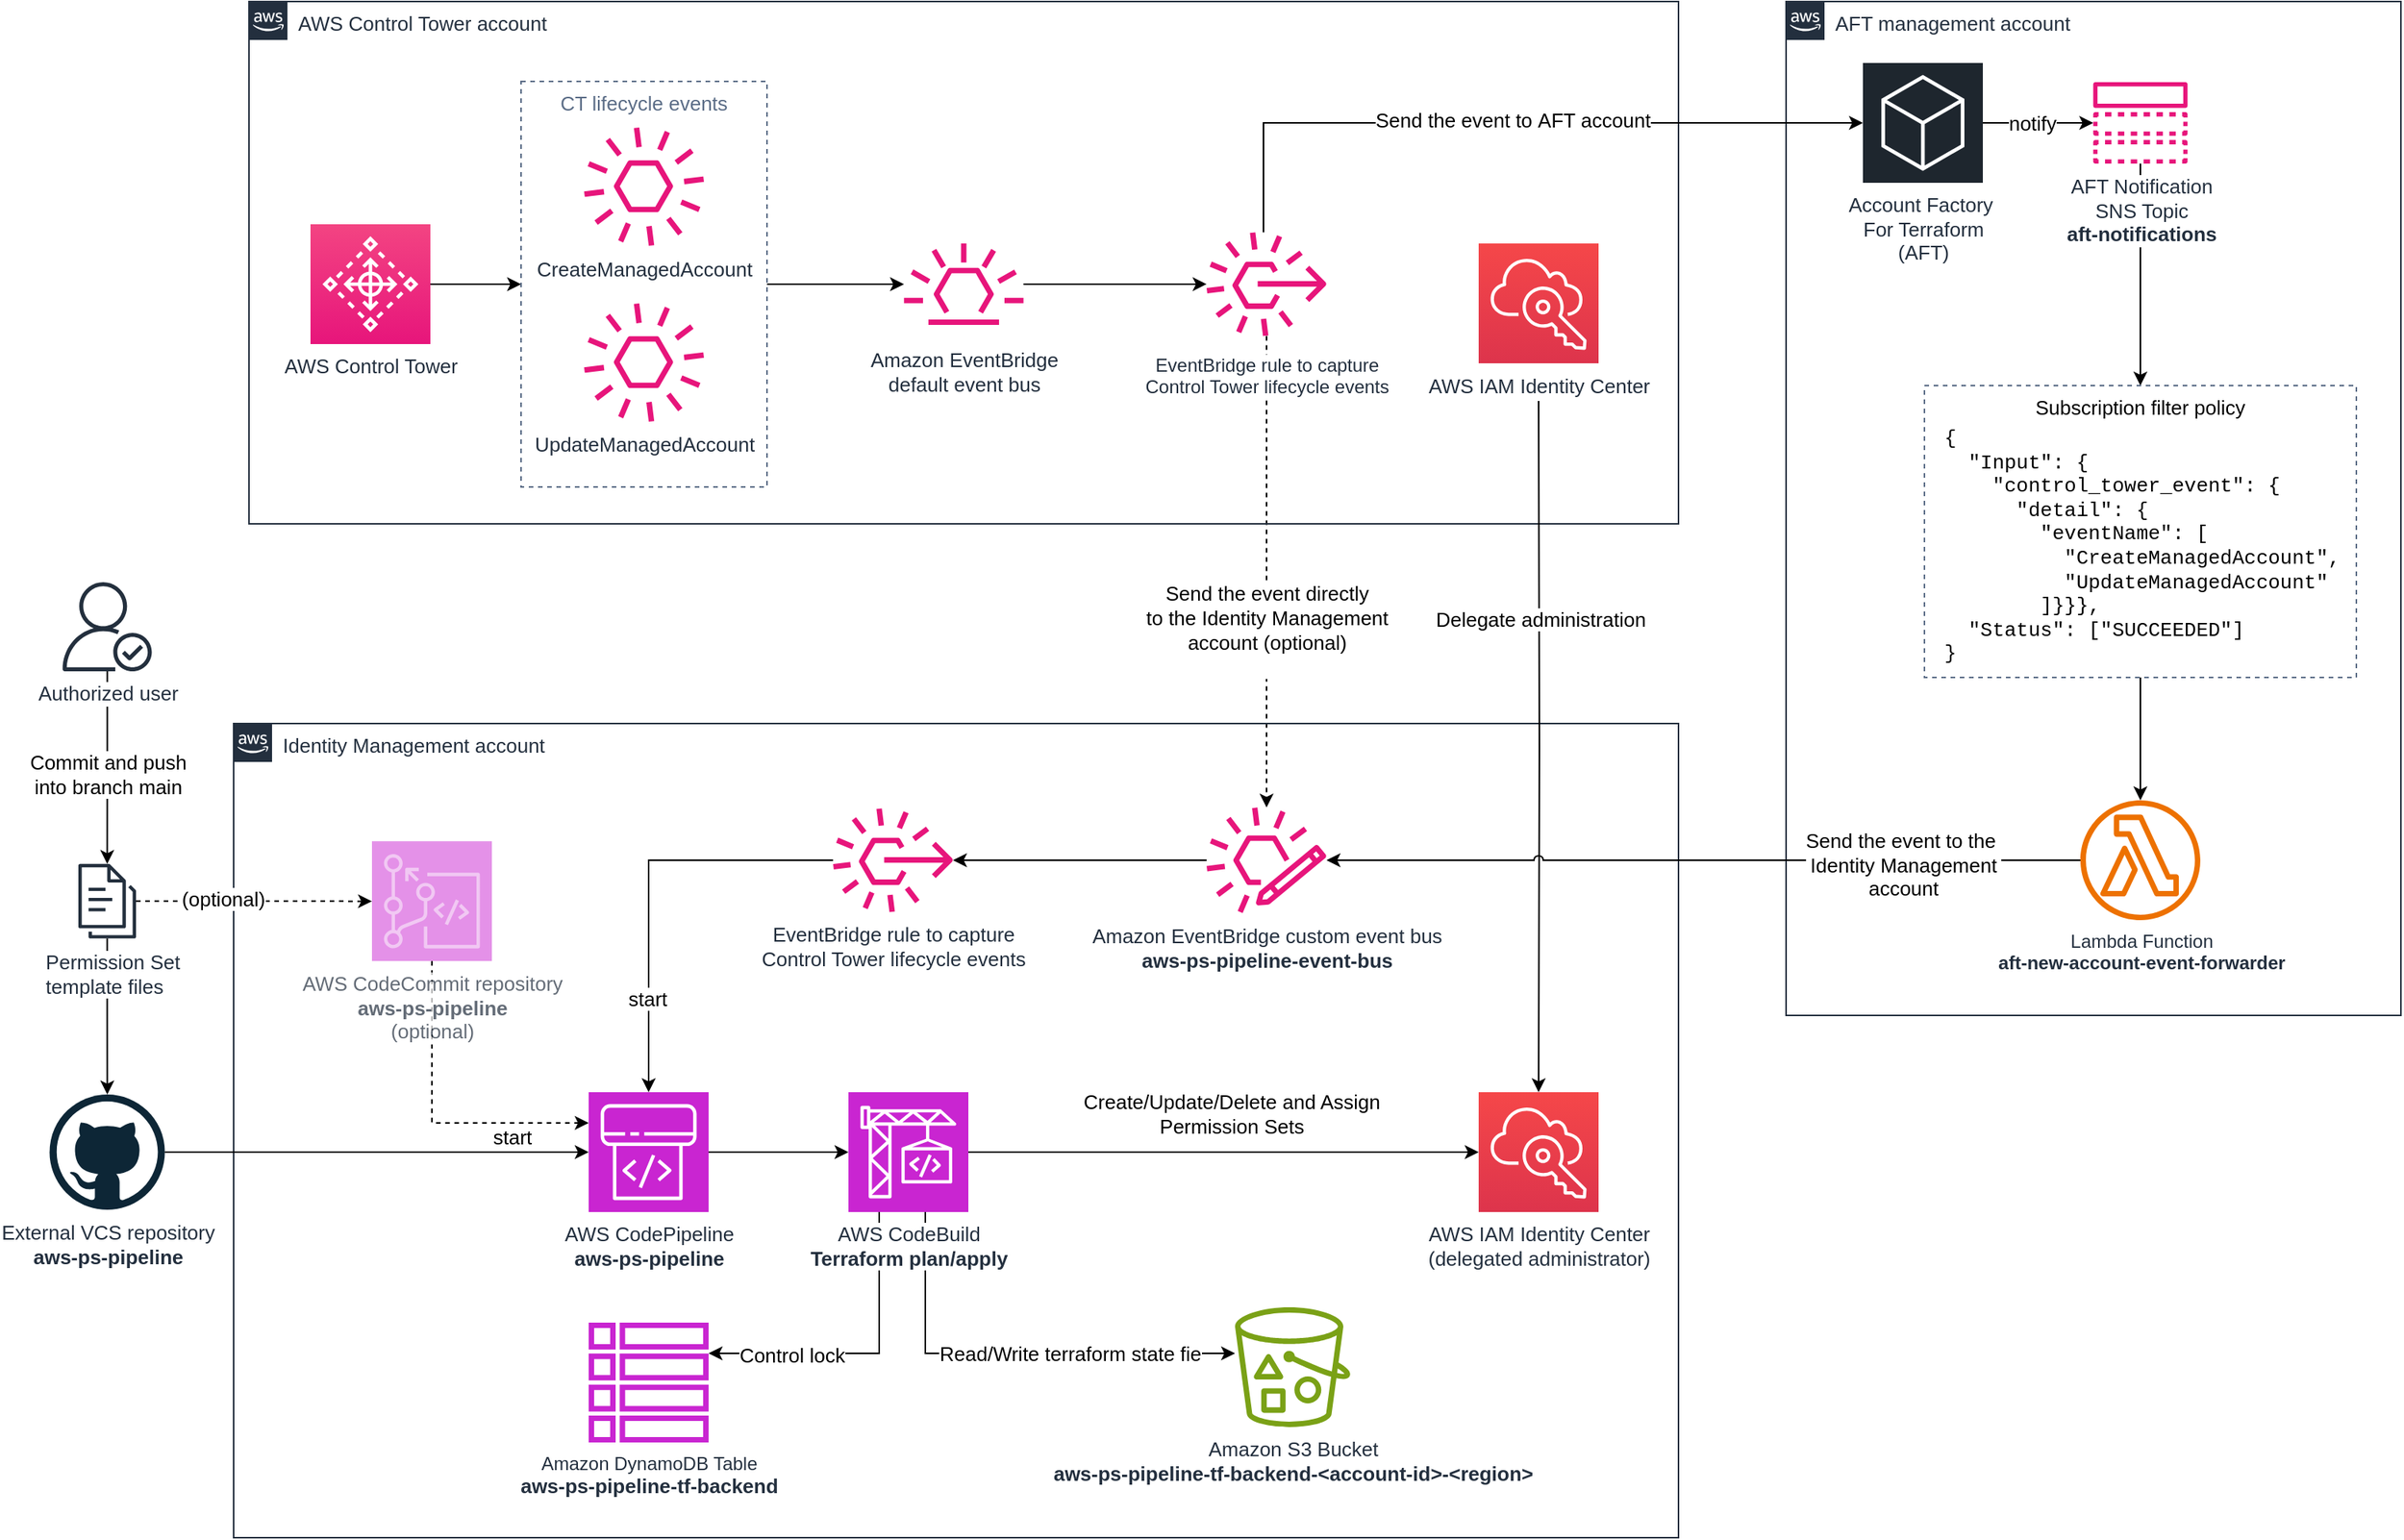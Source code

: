 <mxfile version="24.2.5" type="device">
  <diagram id="LlY3X-8SaOBALtwKq8lR" name="Page-1">
    <mxGraphModel dx="2874" dy="2414" grid="0" gridSize="10" guides="1" tooltips="1" connect="1" arrows="1" fold="1" page="0" pageScale="1" pageWidth="1169" pageHeight="827" math="0" shadow="0">
      <root>
        <mxCell id="0" />
        <mxCell id="1" parent="0" />
        <mxCell id="-WXCtavmyhk7zNRrf2_1-22" style="edgeStyle=orthogonalEdgeStyle;rounded=0;orthogonalLoop=1;jettySize=auto;html=1;fontSize=13;dashed=1;" parent="1" target="L0JxmkHIDsh3lyRwWzvE-31" edge="1" source="L0JxmkHIDsh3lyRwWzvE-25">
          <mxGeometry relative="1" as="geometry">
            <mxPoint x="428" y="-930" as="sourcePoint" />
          </mxGeometry>
        </mxCell>
        <mxCell id="-WXCtavmyhk7zNRrf2_1-29" value="Send the event directly&lt;br&gt;to the Identity Management&lt;div&gt;account (optional)&lt;div&gt;&lt;div&gt;&lt;br&gt;&lt;/div&gt;&lt;/div&gt;&lt;/div&gt;" style="edgeLabel;html=1;align=center;verticalAlign=middle;resizable=0;points=[];fontSize=13;" parent="-WXCtavmyhk7zNRrf2_1-22" vertex="1" connectable="0">
          <mxGeometry x="-0.011" y="2" relative="1" as="geometry">
            <mxPoint x="-2" y="39" as="offset" />
          </mxGeometry>
        </mxCell>
        <mxCell id="-WXCtavmyhk7zNRrf2_1-4" value="Identity Management account" style="points=[[0,0],[0.25,0],[0.5,0],[0.75,0],[1,0],[1,0.25],[1,0.5],[1,0.75],[1,1],[0.75,1],[0.5,1],[0.25,1],[0,1],[0,0.75],[0,0.5],[0,0.25]];outlineConnect=0;gradientColor=none;html=1;whiteSpace=wrap;fontSize=13;fontStyle=0;container=1;pointerEvents=0;collapsible=0;recursiveResize=0;shape=mxgraph.aws4.group;grIcon=mxgraph.aws4.group_aws_cloud_alt;strokeColor=#232F3E;fillColor=none;verticalAlign=top;align=left;spacingLeft=30;fontColor=#232F3E;dashed=0;" parent="1" vertex="1">
          <mxGeometry x="-260" y="-730" width="940" height="530" as="geometry" />
        </mxCell>
        <mxCell id="L0JxmkHIDsh3lyRwWzvE-31" value="&lt;span style=&quot;font-size: 13px;&quot;&gt;Amazon EventBridge custom event bus&lt;/span&gt;&lt;br style=&quot;font-size: 13px;&quot;&gt;&lt;b style=&quot;font-size: 13px;&quot;&gt;aws-ps-pipeline-event-bus&lt;/b&gt;" style="sketch=0;outlineConnect=0;fontColor=#232F3E;gradientColor=none;fillColor=#E7157B;strokeColor=none;dashed=0;verticalLabelPosition=bottom;verticalAlign=top;align=center;html=1;fontSize=13;fontStyle=0;aspect=fixed;pointerEvents=1;shape=mxgraph.aws4.eventbridge_custom_event_bus_resource;" parent="-WXCtavmyhk7zNRrf2_1-4" vertex="1">
          <mxGeometry x="633" y="54.5" width="78" height="69" as="geometry" />
        </mxCell>
        <mxCell id="L0JxmkHIDsh3lyRwWzvE-2" value="&lt;span style=&quot;border-color: var(--border-color); font-size: 13px;&quot;&gt;AWS IAM Identity Center&lt;/span&gt;&lt;div style=&quot;font-size: 13px;&quot;&gt;&lt;span style=&quot;border-color: var(--border-color); font-size: 13px;&quot;&gt;(delegated administrator)&lt;/span&gt;&lt;/div&gt;" style="outlineConnect=0;fontColor=#232F3E;gradientColor=#F54749;gradientDirection=north;fillColor=#DD344C;strokeColor=#ffffff;dashed=0;verticalLabelPosition=bottom;verticalAlign=top;align=center;html=1;fontSize=13;fontStyle=0;aspect=fixed;shape=mxgraph.aws4.resourceIcon;resIcon=mxgraph.aws4.single_sign_on;sketch=0;points=[[0,0,0],[0.25,0,0],[0.5,0,0],[0.75,0,0],[1,0,0],[0,1,0],[0.25,1,0],[0.5,1,0],[0.75,1,0],[1,1,0],[0,0.25,0],[0,0.5,0],[0,0.75,0],[1,0.25,0],[1,0.5,0],[1,0.75,0]];" parent="-WXCtavmyhk7zNRrf2_1-4" vertex="1">
          <mxGeometry x="810" y="240" width="78" height="78" as="geometry" />
        </mxCell>
        <mxCell id="-WXCtavmyhk7zNRrf2_1-13" style="edgeStyle=orthogonalEdgeStyle;rounded=0;orthogonalLoop=1;jettySize=auto;html=1;entryX=0;entryY=0.5;entryDx=0;entryDy=0;entryPerimeter=0;fontSize=13;" parent="-WXCtavmyhk7zNRrf2_1-4" source="L0JxmkHIDsh3lyRwWzvE-18" target="L0JxmkHIDsh3lyRwWzvE-2" edge="1">
          <mxGeometry relative="1" as="geometry">
            <mxPoint x="520" y="295" as="sourcePoint" />
          </mxGeometry>
        </mxCell>
        <mxCell id="-WXCtavmyhk7zNRrf2_1-14" value="Create/Update/Delete and Assign&lt;div style=&quot;font-size: 13px;&quot;&gt;Permission Sets&lt;/div&gt;" style="edgeLabel;html=1;align=center;verticalAlign=middle;resizable=0;points=[];fontSize=13;" parent="-WXCtavmyhk7zNRrf2_1-13" vertex="1" connectable="0">
          <mxGeometry x="0.091" y="-1" relative="1" as="geometry">
            <mxPoint x="-10" y="-26" as="offset" />
          </mxGeometry>
        </mxCell>
        <mxCell id="L0JxmkHIDsh3lyRwWzvE-30" value="&lt;span style=&quot;font-size: 13px;&quot;&gt;AWS CodePipeline&lt;br style=&quot;font-size: 13px;&quot;&gt;&lt;/span&gt;&lt;b style=&quot;font-size: 13px;&quot;&gt;aws-ps-pipeline&lt;/b&gt;&lt;span style=&quot;font-size: 13px;&quot;&gt;&lt;br style=&quot;font-size: 13px;&quot;&gt;&lt;/span&gt;" style="sketch=0;outlineConnect=0;fontColor=#232F3E;gradientColor=none;gradientDirection=north;fillColor=#C925D1;strokeColor=#ffffff;dashed=0;verticalLabelPosition=bottom;verticalAlign=top;align=center;html=1;fontSize=13;fontStyle=0;aspect=fixed;shape=mxgraph.aws4.resourceIcon;resIcon=mxgraph.aws4.codepipeline;points=[[0,0,0],[0.25,0,0],[0.5,0,0],[0.75,0,0],[1,0,0],[0,1,0],[0.25,1,0],[0.5,1,0],[0.75,1,0],[1,1,0],[0,0.25,0],[0,0.5,0],[0,0.75,0],[1,0.25,0],[1,0.5,0],[1,0.75,0]];" parent="-WXCtavmyhk7zNRrf2_1-4" vertex="1">
          <mxGeometry x="231" y="240" width="78" height="78" as="geometry" />
        </mxCell>
        <mxCell id="-WXCtavmyhk7zNRrf2_1-11" style="edgeStyle=orthogonalEdgeStyle;rounded=0;orthogonalLoop=1;jettySize=auto;html=1;fontSize=13;dashed=1;" parent="-WXCtavmyhk7zNRrf2_1-4" source="-WXCtavmyhk7zNRrf2_1-2" target="L0JxmkHIDsh3lyRwWzvE-30" edge="1">
          <mxGeometry relative="1" as="geometry">
            <Array as="points">
              <mxPoint x="129" y="260" />
            </Array>
          </mxGeometry>
        </mxCell>
        <mxCell id="emUZyj7_RIhEPLx9tAJz-2" value="start" style="edgeLabel;html=1;align=center;verticalAlign=middle;resizable=0;points=[];fontSize=13;" parent="-WXCtavmyhk7zNRrf2_1-11" vertex="1" connectable="0">
          <mxGeometry x="-0.142" y="1" relative="1" as="geometry">
            <mxPoint x="51" y="25" as="offset" />
          </mxGeometry>
        </mxCell>
        <mxCell id="-WXCtavmyhk7zNRrf2_1-2" value="AWS CodeCommit repository&lt;div style=&quot;font-size: 13px;&quot;&gt;&lt;b style=&quot;font-size: 13px;&quot;&gt;aws-ps-pipeline&lt;/b&gt;&lt;/div&gt;&lt;div style=&quot;font-size: 13px;&quot;&gt;&lt;span style=&quot;font-size: 13px;&quot;&gt;(optional)&lt;/span&gt;&lt;/div&gt;" style="sketch=0;points=[[0,0,0],[0.25,0,0],[0.5,0,0],[0.75,0,0],[1,0,0],[0,1,0],[0.25,1,0],[0.5,1,0],[0.75,1,0],[1,1,0],[0,0.25,0],[0,0.5,0],[0,0.75,0],[1,0.25,0],[1,0.5,0],[1,0.75,0]];outlineConnect=0;fontColor=#232F3E;fillColor=#C925D1;strokeColor=#ffffff;dashed=0;verticalLabelPosition=bottom;verticalAlign=top;align=center;html=1;fontSize=13;fontStyle=0;aspect=fixed;shape=mxgraph.aws4.resourceIcon;resIcon=mxgraph.aws4.codecommit;labelBackgroundColor=default;opacity=50;textOpacity=70;" parent="-WXCtavmyhk7zNRrf2_1-4" vertex="1">
          <mxGeometry x="90" y="76.66" width="78" height="78" as="geometry" />
        </mxCell>
        <mxCell id="-WXCtavmyhk7zNRrf2_1-47" style="edgeStyle=orthogonalEdgeStyle;rounded=0;orthogonalLoop=1;jettySize=auto;html=1;fontSize=13;" parent="-WXCtavmyhk7zNRrf2_1-4" target="-WXCtavmyhk7zNRrf2_1-45" edge="1" source="L0JxmkHIDsh3lyRwWzvE-18">
          <mxGeometry relative="1" as="geometry">
            <mxPoint x="439" y="360" as="sourcePoint" />
            <Array as="points">
              <mxPoint x="450" y="410" />
            </Array>
          </mxGeometry>
        </mxCell>
        <mxCell id="-WXCtavmyhk7zNRrf2_1-48" value="Read/Write terraform state fie" style="edgeLabel;html=1;align=center;verticalAlign=middle;resizable=0;points=[];fontSize=13;" parent="-WXCtavmyhk7zNRrf2_1-47" vertex="1" connectable="0">
          <mxGeometry x="-0.041" y="3" relative="1" as="geometry">
            <mxPoint x="45" y="3" as="offset" />
          </mxGeometry>
        </mxCell>
        <mxCell id="qUxUYpRSdP3NFiwFFPRl-33" style="edgeStyle=orthogonalEdgeStyle;rounded=0;orthogonalLoop=1;jettySize=auto;html=1;" edge="1" parent="-WXCtavmyhk7zNRrf2_1-4" source="L0JxmkHIDsh3lyRwWzvE-18" target="qUxUYpRSdP3NFiwFFPRl-32">
          <mxGeometry relative="1" as="geometry">
            <Array as="points">
              <mxPoint x="420" y="410" />
            </Array>
          </mxGeometry>
        </mxCell>
        <mxCell id="qUxUYpRSdP3NFiwFFPRl-34" value="&lt;div&gt;Control lock&lt;br&gt;&lt;/div&gt;" style="edgeLabel;html=1;align=center;verticalAlign=middle;resizable=0;points=[];fontSize=13;" vertex="1" connectable="0" parent="qUxUYpRSdP3NFiwFFPRl-33">
          <mxGeometry x="0.609" y="1" relative="1" as="geometry">
            <mxPoint x="14" as="offset" />
          </mxGeometry>
        </mxCell>
        <mxCell id="-WXCtavmyhk7zNRrf2_1-12" style="edgeStyle=orthogonalEdgeStyle;rounded=0;orthogonalLoop=1;jettySize=auto;html=1;fontSize=13;" parent="-WXCtavmyhk7zNRrf2_1-4" source="L0JxmkHIDsh3lyRwWzvE-30" target="L0JxmkHIDsh3lyRwWzvE-18" edge="1">
          <mxGeometry relative="1" as="geometry" />
        </mxCell>
        <mxCell id="-WXCtavmyhk7zNRrf2_1-24" style="edgeStyle=orthogonalEdgeStyle;rounded=0;orthogonalLoop=1;jettySize=auto;html=1;fontSize=13;startArrow=classic;startFill=1;endArrow=none;endFill=0;" parent="-WXCtavmyhk7zNRrf2_1-4" source="-WXCtavmyhk7zNRrf2_1-23" target="L0JxmkHIDsh3lyRwWzvE-31" edge="1">
          <mxGeometry relative="1" as="geometry">
            <mxPoint x="510" y="89.0" as="targetPoint" />
          </mxGeometry>
        </mxCell>
        <mxCell id="-WXCtavmyhk7zNRrf2_1-25" style="edgeStyle=orthogonalEdgeStyle;rounded=0;orthogonalLoop=1;jettySize=auto;html=1;fontSize=13;" parent="-WXCtavmyhk7zNRrf2_1-4" source="-WXCtavmyhk7zNRrf2_1-23" target="L0JxmkHIDsh3lyRwWzvE-30" edge="1">
          <mxGeometry relative="1" as="geometry">
            <Array as="points">
              <mxPoint x="270" y="89" />
            </Array>
          </mxGeometry>
        </mxCell>
        <mxCell id="emUZyj7_RIhEPLx9tAJz-1" value="start" style="edgeLabel;html=1;align=center;verticalAlign=middle;resizable=0;points=[];fontSize=13;" parent="-WXCtavmyhk7zNRrf2_1-25" vertex="1" connectable="0">
          <mxGeometry x="0.544" y="-1" relative="1" as="geometry">
            <mxPoint as="offset" />
          </mxGeometry>
        </mxCell>
        <mxCell id="-WXCtavmyhk7zNRrf2_1-23" value="EventBridge rule to capture&lt;br style=&quot;font-size: 13px;&quot;&gt;Control Tower lifecycle events" style="outlineConnect=0;fontColor=#232F3E;gradientColor=none;fillColor=#E7157B;strokeColor=none;dashed=0;verticalLabelPosition=bottom;verticalAlign=top;align=center;html=1;fontSize=13;fontStyle=0;aspect=fixed;pointerEvents=1;shape=mxgraph.aws4.rule_3;container=0;movable=1;resizable=1;rotatable=1;deletable=1;editable=1;connectable=1;sketch=0;spacingBottom=0;spacingTop=-5;" parent="-WXCtavmyhk7zNRrf2_1-4" vertex="1">
          <mxGeometry x="390" y="50" width="78" height="78" as="geometry" />
        </mxCell>
        <mxCell id="-WXCtavmyhk7zNRrf2_1-45" value="&lt;div style=&quot;font-size: 13px;&quot;&gt;Amazon S3 Bucket&lt;/div&gt;&lt;b style=&quot;font-size: 13px;&quot;&gt;aws-ps-pipeline-tf-backend-&amp;lt;account-id&amp;gt;-&amp;lt;region&amp;gt;&lt;/b&gt;" style="sketch=0;outlineConnect=0;fontColor=#232F3E;gradientColor=none;fillColor=#7AA116;strokeColor=none;dashed=0;verticalLabelPosition=bottom;verticalAlign=top;align=center;html=1;fontSize=13;fontStyle=0;aspect=fixed;pointerEvents=1;shape=mxgraph.aws4.bucket_with_objects;" parent="-WXCtavmyhk7zNRrf2_1-4" vertex="1">
          <mxGeometry x="651.5" y="380" width="75" height="78" as="geometry" />
        </mxCell>
        <mxCell id="qUxUYpRSdP3NFiwFFPRl-32" value="Amazon DynamoDB Table&lt;div&gt;&lt;b style=&quot;font-size: 13px;&quot;&gt;aws-ps-pipeline-tf-backend&lt;/b&gt;&lt;br&gt;&lt;/div&gt;" style="sketch=0;outlineConnect=0;fontColor=#232F3E;gradientColor=none;fillColor=#C925D1;strokeColor=none;dashed=0;verticalLabelPosition=bottom;verticalAlign=top;align=center;html=1;fontSize=12;fontStyle=0;aspect=fixed;pointerEvents=1;shape=mxgraph.aws4.table;" vertex="1" parent="-WXCtavmyhk7zNRrf2_1-4">
          <mxGeometry x="231" y="390" width="78" height="78" as="geometry" />
        </mxCell>
        <mxCell id="L0JxmkHIDsh3lyRwWzvE-18" value="&lt;span style=&quot;font-size: 13px;&quot;&gt;AWS CodeBuild&lt;/span&gt;&lt;br style=&quot;font-size: 13px;&quot;&gt;&lt;b style=&quot;font-size: 13px;&quot;&gt;Terraform plan/apply&lt;/b&gt;" style="outlineConnect=0;fontColor=#232F3E;gradientColor=none;gradientDirection=north;fillColor=#C925D1;strokeColor=#ffffff;dashed=0;verticalLabelPosition=bottom;verticalAlign=top;align=center;html=1;fontSize=13;fontStyle=0;aspect=fixed;shape=mxgraph.aws4.resourceIcon;resIcon=mxgraph.aws4.codebuild;sketch=0;points=[[0,0,0],[0.25,0,0],[0.5,0,0],[0.75,0,0],[1,0,0],[0,1,0],[0.25,1,0],[0.5,1,0],[0.75,1,0],[1,1,0],[0,0.25,0],[0,0.5,0],[0,0.75,0],[1,0.25,0],[1,0.5,0],[1,0.75,0]];labelBackgroundColor=default;" parent="-WXCtavmyhk7zNRrf2_1-4" vertex="1">
          <mxGeometry x="400" y="240" width="78" height="78" as="geometry" />
        </mxCell>
        <mxCell id="V5EmMQPSxyTTP-92rdfv-1" value="AWS Control Tower account" style="points=[[0,0],[0.25,0],[0.5,0],[0.75,0],[1,0],[1,0.25],[1,0.5],[1,0.75],[1,1],[0.75,1],[0.5,1],[0.25,1],[0,1],[0,0.75],[0,0.5],[0,0.25]];outlineConnect=0;gradientColor=none;html=1;whiteSpace=wrap;fontSize=13;fontStyle=0;container=1;pointerEvents=0;collapsible=0;recursiveResize=0;shape=mxgraph.aws4.group;grIcon=mxgraph.aws4.group_aws_cloud_alt;strokeColor=#232F3E;fillColor=none;verticalAlign=top;align=left;spacingLeft=30;fontColor=#232F3E;dashed=0;" parent="1" vertex="1">
          <mxGeometry x="-250" y="-1200" width="930" height="340" as="geometry" />
        </mxCell>
        <mxCell id="-WXCtavmyhk7zNRrf2_1-19" style="edgeStyle=orthogonalEdgeStyle;rounded=0;orthogonalLoop=1;jettySize=auto;html=1;fontSize=13;" parent="V5EmMQPSxyTTP-92rdfv-1" source="L0JxmkHIDsh3lyRwWzvE-34" target="V5EmMQPSxyTTP-92rdfv-2" edge="1">
          <mxGeometry relative="1" as="geometry" />
        </mxCell>
        <mxCell id="L0JxmkHIDsh3lyRwWzvE-34" value="&lt;span style=&quot;font-size: 13px;&quot;&gt;AWS Control Tower&lt;/span&gt;" style="sketch=0;points=[[0,0,0],[0.25,0,0],[0.5,0,0],[0.75,0,0],[1,0,0],[0,1,0],[0.25,1,0],[0.5,1,0],[0.75,1,0],[1,1,0],[0,0.25,0],[0,0.5,0],[0,0.75,0],[1,0.25,0],[1,0.5,0],[1,0.75,0]];outlineConnect=0;fontColor=#232F3E;gradientColor=#F34482;gradientDirection=north;fillColor=#E7157B;strokeColor=#ffffff;dashed=0;verticalLabelPosition=bottom;verticalAlign=top;align=center;html=1;fontSize=13;fontStyle=0;aspect=fixed;shape=mxgraph.aws4.resourceIcon;resIcon=mxgraph.aws4.control_tower;container=0;movable=1;resizable=1;rotatable=1;deletable=1;editable=1;connectable=1;" parent="V5EmMQPSxyTTP-92rdfv-1" vertex="1">
          <mxGeometry x="40" y="145" width="78" height="78" as="geometry" />
        </mxCell>
        <mxCell id="-WXCtavmyhk7zNRrf2_1-21" style="edgeStyle=orthogonalEdgeStyle;rounded=0;orthogonalLoop=1;jettySize=auto;html=1;fontSize=13;startArrow=classic;startFill=1;endArrow=none;endFill=0;" parent="V5EmMQPSxyTTP-92rdfv-1" source="L0JxmkHIDsh3lyRwWzvE-25" target="0SOEFCX3mgEvjZF11yKV-1" edge="1">
          <mxGeometry relative="1" as="geometry" />
        </mxCell>
        <mxCell id="0SOEFCX3mgEvjZF11yKV-1" value="&lt;span style=&quot;border-color: var(--border-color); font-size: 13px;&quot;&gt;&lt;span style=&quot;font-size: 13px;&quot;&gt;&lt;font style=&quot;font-size: 13px;&quot;&gt;Amazon EventBridge&lt;br style=&quot;font-size: 13px;&quot;&gt;&lt;/font&gt;&lt;/span&gt;&lt;/span&gt;&lt;div style=&quot;font-size: 13px;&quot;&gt;&lt;span style=&quot;border-color: var(--border-color); font-size: 13px;&quot;&gt;&lt;span style=&quot;font-size: 13px;&quot;&gt;&lt;font style=&quot;font-size: 13px;&quot;&gt;default&amp;nbsp;event bus&lt;/font&gt;&lt;/span&gt;&lt;br style=&quot;font-size: 13px;&quot;&gt;&lt;/span&gt;&lt;/div&gt;" style="outlineConnect=0;fontColor=#232F3E;gradientColor=none;fillColor=#E7157B;strokeColor=none;dashed=0;verticalLabelPosition=bottom;verticalAlign=top;align=center;html=1;fontSize=13;fontStyle=0;aspect=fixed;pointerEvents=1;shape=mxgraph.aws4.eventbridge_default_event_bus_resource;shadow=0;perimeterSpacing=0;labelBackgroundColor=default;sketch=0;spacingTop=8;" parent="V5EmMQPSxyTTP-92rdfv-1" vertex="1">
          <mxGeometry x="426" y="157.5" width="78" height="53" as="geometry" />
        </mxCell>
        <mxCell id="-WXCtavmyhk7zNRrf2_1-17" value="CreateManagedAccount" style="sketch=0;outlineConnect=0;fontColor=#232F3E;gradientColor=none;fillColor=#E7157B;strokeColor=none;dashed=0;verticalLabelPosition=bottom;verticalAlign=top;align=center;html=1;fontSize=13;fontStyle=0;aspect=fixed;pointerEvents=1;shape=mxgraph.aws4.event;" parent="V5EmMQPSxyTTP-92rdfv-1" vertex="1">
          <mxGeometry x="218" y="81.5" width="78" height="78" as="geometry" />
        </mxCell>
        <mxCell id="-WXCtavmyhk7zNRrf2_1-18" value="UpdateManagedAccount" style="sketch=0;outlineConnect=0;fontColor=#232F3E;gradientColor=none;fillColor=#E7157B;strokeColor=none;dashed=0;verticalLabelPosition=bottom;verticalAlign=top;align=center;html=1;fontSize=13;fontStyle=0;aspect=fixed;pointerEvents=1;shape=mxgraph.aws4.event;" parent="V5EmMQPSxyTTP-92rdfv-1" vertex="1">
          <mxGeometry x="218" y="196" width="78" height="78" as="geometry" />
        </mxCell>
        <mxCell id="-WXCtavmyhk7zNRrf2_1-20" style="edgeStyle=orthogonalEdgeStyle;rounded=0;orthogonalLoop=1;jettySize=auto;html=1;fontSize=13;" parent="V5EmMQPSxyTTP-92rdfv-1" source="V5EmMQPSxyTTP-92rdfv-2" target="0SOEFCX3mgEvjZF11yKV-1" edge="1">
          <mxGeometry relative="1" as="geometry" />
        </mxCell>
        <mxCell id="V5EmMQPSxyTTP-92rdfv-2" value="CT lifecycle events" style="fillColor=none;strokeColor=#5A6C86;dashed=1;verticalAlign=top;fontStyle=0;fontColor=#5A6C86;whiteSpace=wrap;html=1;fontSize=13;" parent="V5EmMQPSxyTTP-92rdfv-1" vertex="1">
          <mxGeometry x="177" y="52" width="160" height="264" as="geometry" />
        </mxCell>
        <mxCell id="-WXCtavmyhk7zNRrf2_1-9" value="&lt;span style=&quot;border-color: var(--border-color); font-size: 13px;&quot;&gt;AWS IAM Identity Center&lt;/span&gt;" style="outlineConnect=0;fontColor=#232F3E;gradientColor=#F54749;gradientDirection=north;fillColor=#DD344C;strokeColor=#ffffff;dashed=0;verticalLabelPosition=bottom;verticalAlign=top;align=center;html=1;fontSize=13;fontStyle=0;aspect=fixed;shape=mxgraph.aws4.resourceIcon;resIcon=mxgraph.aws4.single_sign_on;sketch=0;points=[[0,0,0],[0.25,0,0],[0.5,0,0],[0.75,0,0],[1,0,0],[0,1,0],[0.25,1,0],[0.5,1,0],[0.75,1,0],[1,1,0],[0,0.25,0],[0,0.5,0],[0,0.75,0],[1,0.25,0],[1,0.5,0],[1,0.75,0]];" parent="V5EmMQPSxyTTP-92rdfv-1" vertex="1">
          <mxGeometry x="800" y="157.5" width="78" height="78" as="geometry" />
        </mxCell>
        <mxCell id="L0JxmkHIDsh3lyRwWzvE-25" value="EventBridge rule to capture&lt;br style=&quot;font-size: 13px;&quot;&gt;Control Tower lifecycle events" style="outlineConnect=0;fontColor=#232F3E;gradientColor=none;fillColor=#E7157B;strokeColor=none;dashed=0;verticalLabelPosition=bottom;verticalAlign=top;align=center;html=1;fontSize=12;fontStyle=0;aspect=fixed;pointerEvents=1;shape=mxgraph.aws4.rule_3;container=0;movable=1;resizable=1;rotatable=1;deletable=1;editable=1;connectable=1;sketch=0;labelBackgroundColor=default;spacingTop=0;" parent="V5EmMQPSxyTTP-92rdfv-1" vertex="1">
          <mxGeometry x="623" y="145" width="78" height="78" as="geometry" />
        </mxCell>
        <mxCell id="-WXCtavmyhk7zNRrf2_1-15" style="edgeStyle=orthogonalEdgeStyle;rounded=0;orthogonalLoop=1;jettySize=auto;html=1;fontSize=13;" parent="1" target="L0JxmkHIDsh3lyRwWzvE-2" edge="1">
          <mxGeometry relative="1" as="geometry">
            <mxPoint x="589" y="-940" as="sourcePoint" />
          </mxGeometry>
        </mxCell>
        <mxCell id="-WXCtavmyhk7zNRrf2_1-16" value="Delegate administration" style="edgeLabel;html=1;align=center;verticalAlign=middle;resizable=0;points=[];fontSize=13;" parent="-WXCtavmyhk7zNRrf2_1-15" vertex="1" connectable="0">
          <mxGeometry x="-0.112" y="2" relative="1" as="geometry">
            <mxPoint x="-2" y="-58" as="offset" />
          </mxGeometry>
        </mxCell>
        <mxCell id="qUxUYpRSdP3NFiwFFPRl-1" value="AFT management account" style="points=[[0,0],[0.25,0],[0.5,0],[0.75,0],[1,0],[1,0.25],[1,0.5],[1,0.75],[1,1],[0.75,1],[0.5,1],[0.25,1],[0,1],[0,0.75],[0,0.5],[0,0.25]];outlineConnect=0;gradientColor=none;html=1;whiteSpace=wrap;fontSize=13;fontStyle=0;container=0;pointerEvents=0;collapsible=0;recursiveResize=0;shape=mxgraph.aws4.group;grIcon=mxgraph.aws4.group_aws_cloud_alt;strokeColor=#232F3E;fillColor=none;verticalAlign=top;align=left;spacingLeft=30;fontColor=#232F3E;dashed=0;" vertex="1" parent="1">
          <mxGeometry x="750" y="-1200" width="400" height="660" as="geometry" />
        </mxCell>
        <mxCell id="qUxUYpRSdP3NFiwFFPRl-13" style="edgeStyle=orthogonalEdgeStyle;rounded=0;orthogonalLoop=1;jettySize=auto;html=1;entryX=0;entryY=0.5;entryDx=0;entryDy=0;entryPerimeter=0;" edge="1" parent="1" source="L0JxmkHIDsh3lyRwWzvE-25" target="qUxUYpRSdP3NFiwFFPRl-3">
          <mxGeometry relative="1" as="geometry">
            <Array as="points">
              <mxPoint x="410" y="-1121" />
            </Array>
          </mxGeometry>
        </mxCell>
        <mxCell id="qUxUYpRSdP3NFiwFFPRl-14" value="&lt;span style=&quot;font-size: 13px;&quot;&gt;Send the event to&amp;nbsp;&lt;/span&gt;AFT account" style="edgeLabel;html=1;align=center;verticalAlign=middle;resizable=0;points=[];fontSize=13;" vertex="1" connectable="0" parent="qUxUYpRSdP3NFiwFFPRl-13">
          <mxGeometry x="0.506" y="2" relative="1" as="geometry">
            <mxPoint x="-115" as="offset" />
          </mxGeometry>
        </mxCell>
        <mxCell id="-WXCtavmyhk7zNRrf2_1-31" style="edgeStyle=orthogonalEdgeStyle;rounded=0;orthogonalLoop=1;jettySize=auto;html=1;fontSize=13;" parent="1" source="-WXCtavmyhk7zNRrf2_1-27" target="-WXCtavmyhk7zNRrf2_1-28" edge="1">
          <mxGeometry relative="1" as="geometry" />
        </mxCell>
        <mxCell id="-WXCtavmyhk7zNRrf2_1-32" value="Commit and push&lt;div style=&quot;font-size: 13px;&quot;&gt;into branch main&lt;/div&gt;" style="edgeLabel;html=1;align=center;verticalAlign=middle;resizable=0;points=[];labelBackgroundColor=default;fontSize=13;" parent="-WXCtavmyhk7zNRrf2_1-31" vertex="1" connectable="0">
          <mxGeometry x="-0.132" relative="1" as="geometry">
            <mxPoint y="12" as="offset" />
          </mxGeometry>
        </mxCell>
        <mxCell id="qUxUYpRSdP3NFiwFFPRl-24" style="edgeStyle=orthogonalEdgeStyle;rounded=0;orthogonalLoop=1;jettySize=auto;html=1;" edge="1" parent="1" source="-WXCtavmyhk7zNRrf2_1-28" target="qUxUYpRSdP3NFiwFFPRl-23">
          <mxGeometry relative="1" as="geometry" />
        </mxCell>
        <mxCell id="-WXCtavmyhk7zNRrf2_1-28" value="&lt;span style=&quot;text-align: left;&quot;&gt;Permission Set&lt;/span&gt;&lt;div style=&quot;text-align: left;&quot;&gt;template files&lt;/div&gt;" style="sketch=0;outlineConnect=0;fontColor=#232F3E;gradientColor=none;fillColor=#232F3D;strokeColor=none;dashed=0;verticalLabelPosition=bottom;verticalAlign=top;align=center;html=1;fontSize=13;fontStyle=0;aspect=fixed;pointerEvents=1;shape=mxgraph.aws4.documents3;labelPosition=center;spacingLeft=7;labelBackgroundColor=default;" parent="1" vertex="1">
          <mxGeometry x="-361" y="-640" width="37.5" height="51.32" as="geometry" />
        </mxCell>
        <mxCell id="-WXCtavmyhk7zNRrf2_1-30" style="edgeStyle=orthogonalEdgeStyle;rounded=0;orthogonalLoop=1;jettySize=auto;html=1;fontSize=13;dashed=1;" parent="1" source="-WXCtavmyhk7zNRrf2_1-28" target="-WXCtavmyhk7zNRrf2_1-2" edge="1">
          <mxGeometry relative="1" as="geometry" />
        </mxCell>
        <mxCell id="qUxUYpRSdP3NFiwFFPRl-25" value="(optional)" style="edgeLabel;html=1;align=center;verticalAlign=middle;resizable=0;points=[];fontSize=13;" vertex="1" connectable="0" parent="-WXCtavmyhk7zNRrf2_1-30">
          <mxGeometry x="-0.262" y="2" relative="1" as="geometry">
            <mxPoint as="offset" />
          </mxGeometry>
        </mxCell>
        <mxCell id="qUxUYpRSdP3NFiwFFPRl-23" value="&lt;span style=&quot;color: rgb(35, 47, 62); font-size: 13px;&quot;&gt;External VCS repository&lt;/span&gt;&lt;div style=&quot;color: rgb(35, 47, 62); font-size: 13px;&quot;&gt;&lt;b&gt;aws-ps-pipeline&lt;/b&gt;&lt;/div&gt;" style="dashed=0;outlineConnect=0;html=1;align=center;labelPosition=center;verticalLabelPosition=bottom;verticalAlign=top;shape=mxgraph.weblogos.github" vertex="1" parent="1">
          <mxGeometry x="-379.75" y="-488.5" width="75" height="75" as="geometry" />
        </mxCell>
        <mxCell id="qUxUYpRSdP3NFiwFFPRl-26" style="edgeStyle=orthogonalEdgeStyle;rounded=0;orthogonalLoop=1;jettySize=auto;html=1;" edge="1" parent="1" source="qUxUYpRSdP3NFiwFFPRl-23" target="L0JxmkHIDsh3lyRwWzvE-30">
          <mxGeometry relative="1" as="geometry" />
        </mxCell>
        <mxCell id="qUxUYpRSdP3NFiwFFPRl-27" style="edgeStyle=orthogonalEdgeStyle;rounded=0;orthogonalLoop=1;jettySize=auto;html=1;jumpStyle=arc;" edge="1" parent="1" source="qUxUYpRSdP3NFiwFFPRl-19" target="L0JxmkHIDsh3lyRwWzvE-31">
          <mxGeometry relative="1" as="geometry" />
        </mxCell>
        <mxCell id="qUxUYpRSdP3NFiwFFPRl-35" value="&lt;div&gt;&lt;div style=&quot;font-size: 13px;&quot;&gt;&lt;div style=&quot;font-size: 13px;&quot;&gt;&lt;br style=&quot;font-size: 13px;&quot;&gt;&lt;/div&gt;&lt;/div&gt;&lt;/div&gt;" style="edgeLabel;html=1;align=center;verticalAlign=middle;resizable=0;points=[];fontSize=13;" vertex="1" connectable="0" parent="qUxUYpRSdP3NFiwFFPRl-27">
          <mxGeometry x="-0.366" relative="1" as="geometry">
            <mxPoint x="61" y="334" as="offset" />
          </mxGeometry>
        </mxCell>
        <mxCell id="qUxUYpRSdP3NFiwFFPRl-36" value="Send the event to the&amp;nbsp;&lt;div style=&quot;line-height: 120%; font-size: 13px;&quot;&gt;Identity Management&lt;div style=&quot;font-size: 13px; line-height: 120%;&quot;&gt;account&lt;/div&gt;&lt;/div&gt;" style="edgeLabel;html=1;align=center;verticalAlign=middle;resizable=0;points=[];fontSize=13;" vertex="1" connectable="0" parent="qUxUYpRSdP3NFiwFFPRl-27">
          <mxGeometry x="-0.375" y="-3" relative="1" as="geometry">
            <mxPoint x="38" y="6" as="offset" />
          </mxGeometry>
        </mxCell>
        <mxCell id="qUxUYpRSdP3NFiwFFPRl-16" style="edgeStyle=orthogonalEdgeStyle;rounded=0;orthogonalLoop=1;jettySize=auto;html=1;" edge="1" parent="1" source="qUxUYpRSdP3NFiwFFPRl-3" target="qUxUYpRSdP3NFiwFFPRl-6">
          <mxGeometry relative="1" as="geometry" />
        </mxCell>
        <mxCell id="qUxUYpRSdP3NFiwFFPRl-30" value="notify" style="edgeLabel;html=1;align=center;verticalAlign=middle;resizable=0;points=[];fontSize=13;" vertex="1" connectable="0" parent="qUxUYpRSdP3NFiwFFPRl-16">
          <mxGeometry x="-0.278" relative="1" as="geometry">
            <mxPoint x="6" as="offset" />
          </mxGeometry>
        </mxCell>
        <mxCell id="qUxUYpRSdP3NFiwFFPRl-3" value="&lt;span style=&quot;font-size: 13px;&quot;&gt;Account Factory&amp;nbsp;&lt;/span&gt;&lt;div&gt;&lt;span style=&quot;font-size: 13px;&quot;&gt;For Terraform&lt;br&gt;(AFT)&lt;/span&gt;&lt;/div&gt;" style="sketch=0;outlineConnect=0;fontColor=#232F3E;gradientColor=none;gradientDirection=north;fillColor=#1E262E;strokeColor=#ffffff;dashed=0;verticalLabelPosition=bottom;verticalAlign=top;align=center;html=1;fontSize=12;fontStyle=0;aspect=fixed;shape=mxgraph.aws4.resourceIcon;resIcon=mxgraph.aws4.general;container=0;movable=1;resizable=1;rotatable=1;deletable=1;editable=1;connectable=1;points=[[0,0,0],[0.25,0,0],[0.5,0,0],[0.75,0,0],[1,0,0],[0,1,0],[0.25,1,0],[0.5,1,0],[0.75,1,0],[1,1,0],[0,0.25,0],[0,0.5,0],[0,0.75,0],[1,0.25,0],[1,0.5,0],[1,0.75,0]];" vertex="1" parent="1">
          <mxGeometry x="800" y="-1160" width="78" height="78" as="geometry" />
        </mxCell>
        <mxCell id="qUxUYpRSdP3NFiwFFPRl-21" style="edgeStyle=orthogonalEdgeStyle;rounded=0;orthogonalLoop=1;jettySize=auto;html=1;" edge="1" parent="1" source="qUxUYpRSdP3NFiwFFPRl-6" target="qUxUYpRSdP3NFiwFFPRl-10">
          <mxGeometry relative="1" as="geometry" />
        </mxCell>
        <mxCell id="qUxUYpRSdP3NFiwFFPRl-6" value="&lt;div style=&quot;font-size: 13px;&quot;&gt;&lt;span style=&quot;border-color: var(--border-color); font-size: 13px;&quot;&gt;AFT Notification&lt;/span&gt;&lt;/div&gt;&lt;div style=&quot;font-size: 13px;&quot;&gt;&lt;span style=&quot;border-color: var(--border-color); font-size: 13px;&quot;&gt;SNS Topic&lt;/span&gt;&lt;/div&gt;&lt;div style=&quot;font-size: 13px;&quot;&gt;&lt;span style=&quot;border-color: var(--border-color); font-size: 13px;&quot;&gt;&lt;b&gt;aft-notifications&lt;/b&gt;&lt;/span&gt;&lt;/div&gt;" style="outlineConnect=0;fontColor=#232F3E;gradientColor=none;fillColor=#E7157B;strokeColor=none;dashed=0;verticalLabelPosition=bottom;verticalAlign=top;align=center;html=1;fontSize=12;fontStyle=0;aspect=fixed;pointerEvents=1;shape=mxgraph.aws4.topic;shadow=0;perimeterSpacing=0;labelBackgroundColor=default;sketch=0;" vertex="1" parent="1">
          <mxGeometry x="941.5" y="-1147.5" width="78" height="53" as="geometry" />
        </mxCell>
        <mxCell id="qUxUYpRSdP3NFiwFFPRl-22" style="edgeStyle=orthogonalEdgeStyle;rounded=0;orthogonalLoop=1;jettySize=auto;html=1;" edge="1" parent="1" source="qUxUYpRSdP3NFiwFFPRl-10" target="qUxUYpRSdP3NFiwFFPRl-19">
          <mxGeometry relative="1" as="geometry" />
        </mxCell>
        <mxCell id="qUxUYpRSdP3NFiwFFPRl-19" value="Lambda Function&lt;div&gt;&lt;b&gt;aft-new-account-event-forwarder&lt;/b&gt;&lt;br&gt;&lt;/div&gt;" style="sketch=0;outlineConnect=0;fontColor=#232F3E;gradientColor=none;fillColor=#ED7100;strokeColor=none;dashed=0;verticalLabelPosition=bottom;verticalAlign=top;align=center;html=1;fontSize=12;fontStyle=0;aspect=fixed;pointerEvents=1;shape=mxgraph.aws4.lambda_function;" vertex="1" parent="1">
          <mxGeometry x="941.5" y="-680" width="78" height="78" as="geometry" />
        </mxCell>
        <mxCell id="qUxUYpRSdP3NFiwFFPRl-29" value="" style="group;fontSize=14;" vertex="1" connectable="0" parent="1">
          <mxGeometry x="840" y="-950" width="290" height="190" as="geometry" />
        </mxCell>
        <mxCell id="qUxUYpRSdP3NFiwFFPRl-10" value="Subscription filter policy" style="fillColor=none;strokeColor=#5A6C86;dashed=1;verticalAlign=top;fontStyle=0;fontColor=#000000;whiteSpace=wrap;html=1;fontSize=13;" vertex="1" parent="qUxUYpRSdP3NFiwFFPRl-29">
          <mxGeometry width="281" height="190" as="geometry" />
        </mxCell>
        <mxCell id="qUxUYpRSdP3NFiwFFPRl-28" value="{&#xa;  &quot;Input&quot;: {&#xa;    &quot;control_tower_event&quot;: {&#xa;      &quot;detail&quot;: {&#xa;        &quot;eventName&quot;: [&#xa;          &quot;CreateManagedAccount&quot;,&#xa;          &quot;UpdateManagedAccount&quot;&#xa;        ]}}},&#xa;  &quot;Status&quot;: [&quot;SUCCEEDED&quot;]&#xa;}" style="text;whiteSpace=wrap;labelBackgroundColor=none;fontFamily=Courier New;fontSize=13;" vertex="1" parent="qUxUYpRSdP3NFiwFFPRl-29">
          <mxGeometry x="11" y="20" width="279" height="160" as="geometry" />
        </mxCell>
        <mxCell id="-WXCtavmyhk7zNRrf2_1-27" value="Authorized user" style="sketch=0;outlineConnect=0;fontColor=#232F3E;gradientColor=none;fillColor=#232F3D;strokeColor=none;dashed=0;verticalLabelPosition=bottom;verticalAlign=top;align=center;html=1;fontSize=13;fontStyle=0;aspect=fixed;pointerEvents=1;shape=mxgraph.aws4.authenticated_user;labelBackgroundColor=default;" parent="1" vertex="1">
          <mxGeometry x="-371.25" y="-822" width="58" height="58" as="geometry" />
        </mxCell>
      </root>
    </mxGraphModel>
  </diagram>
</mxfile>
